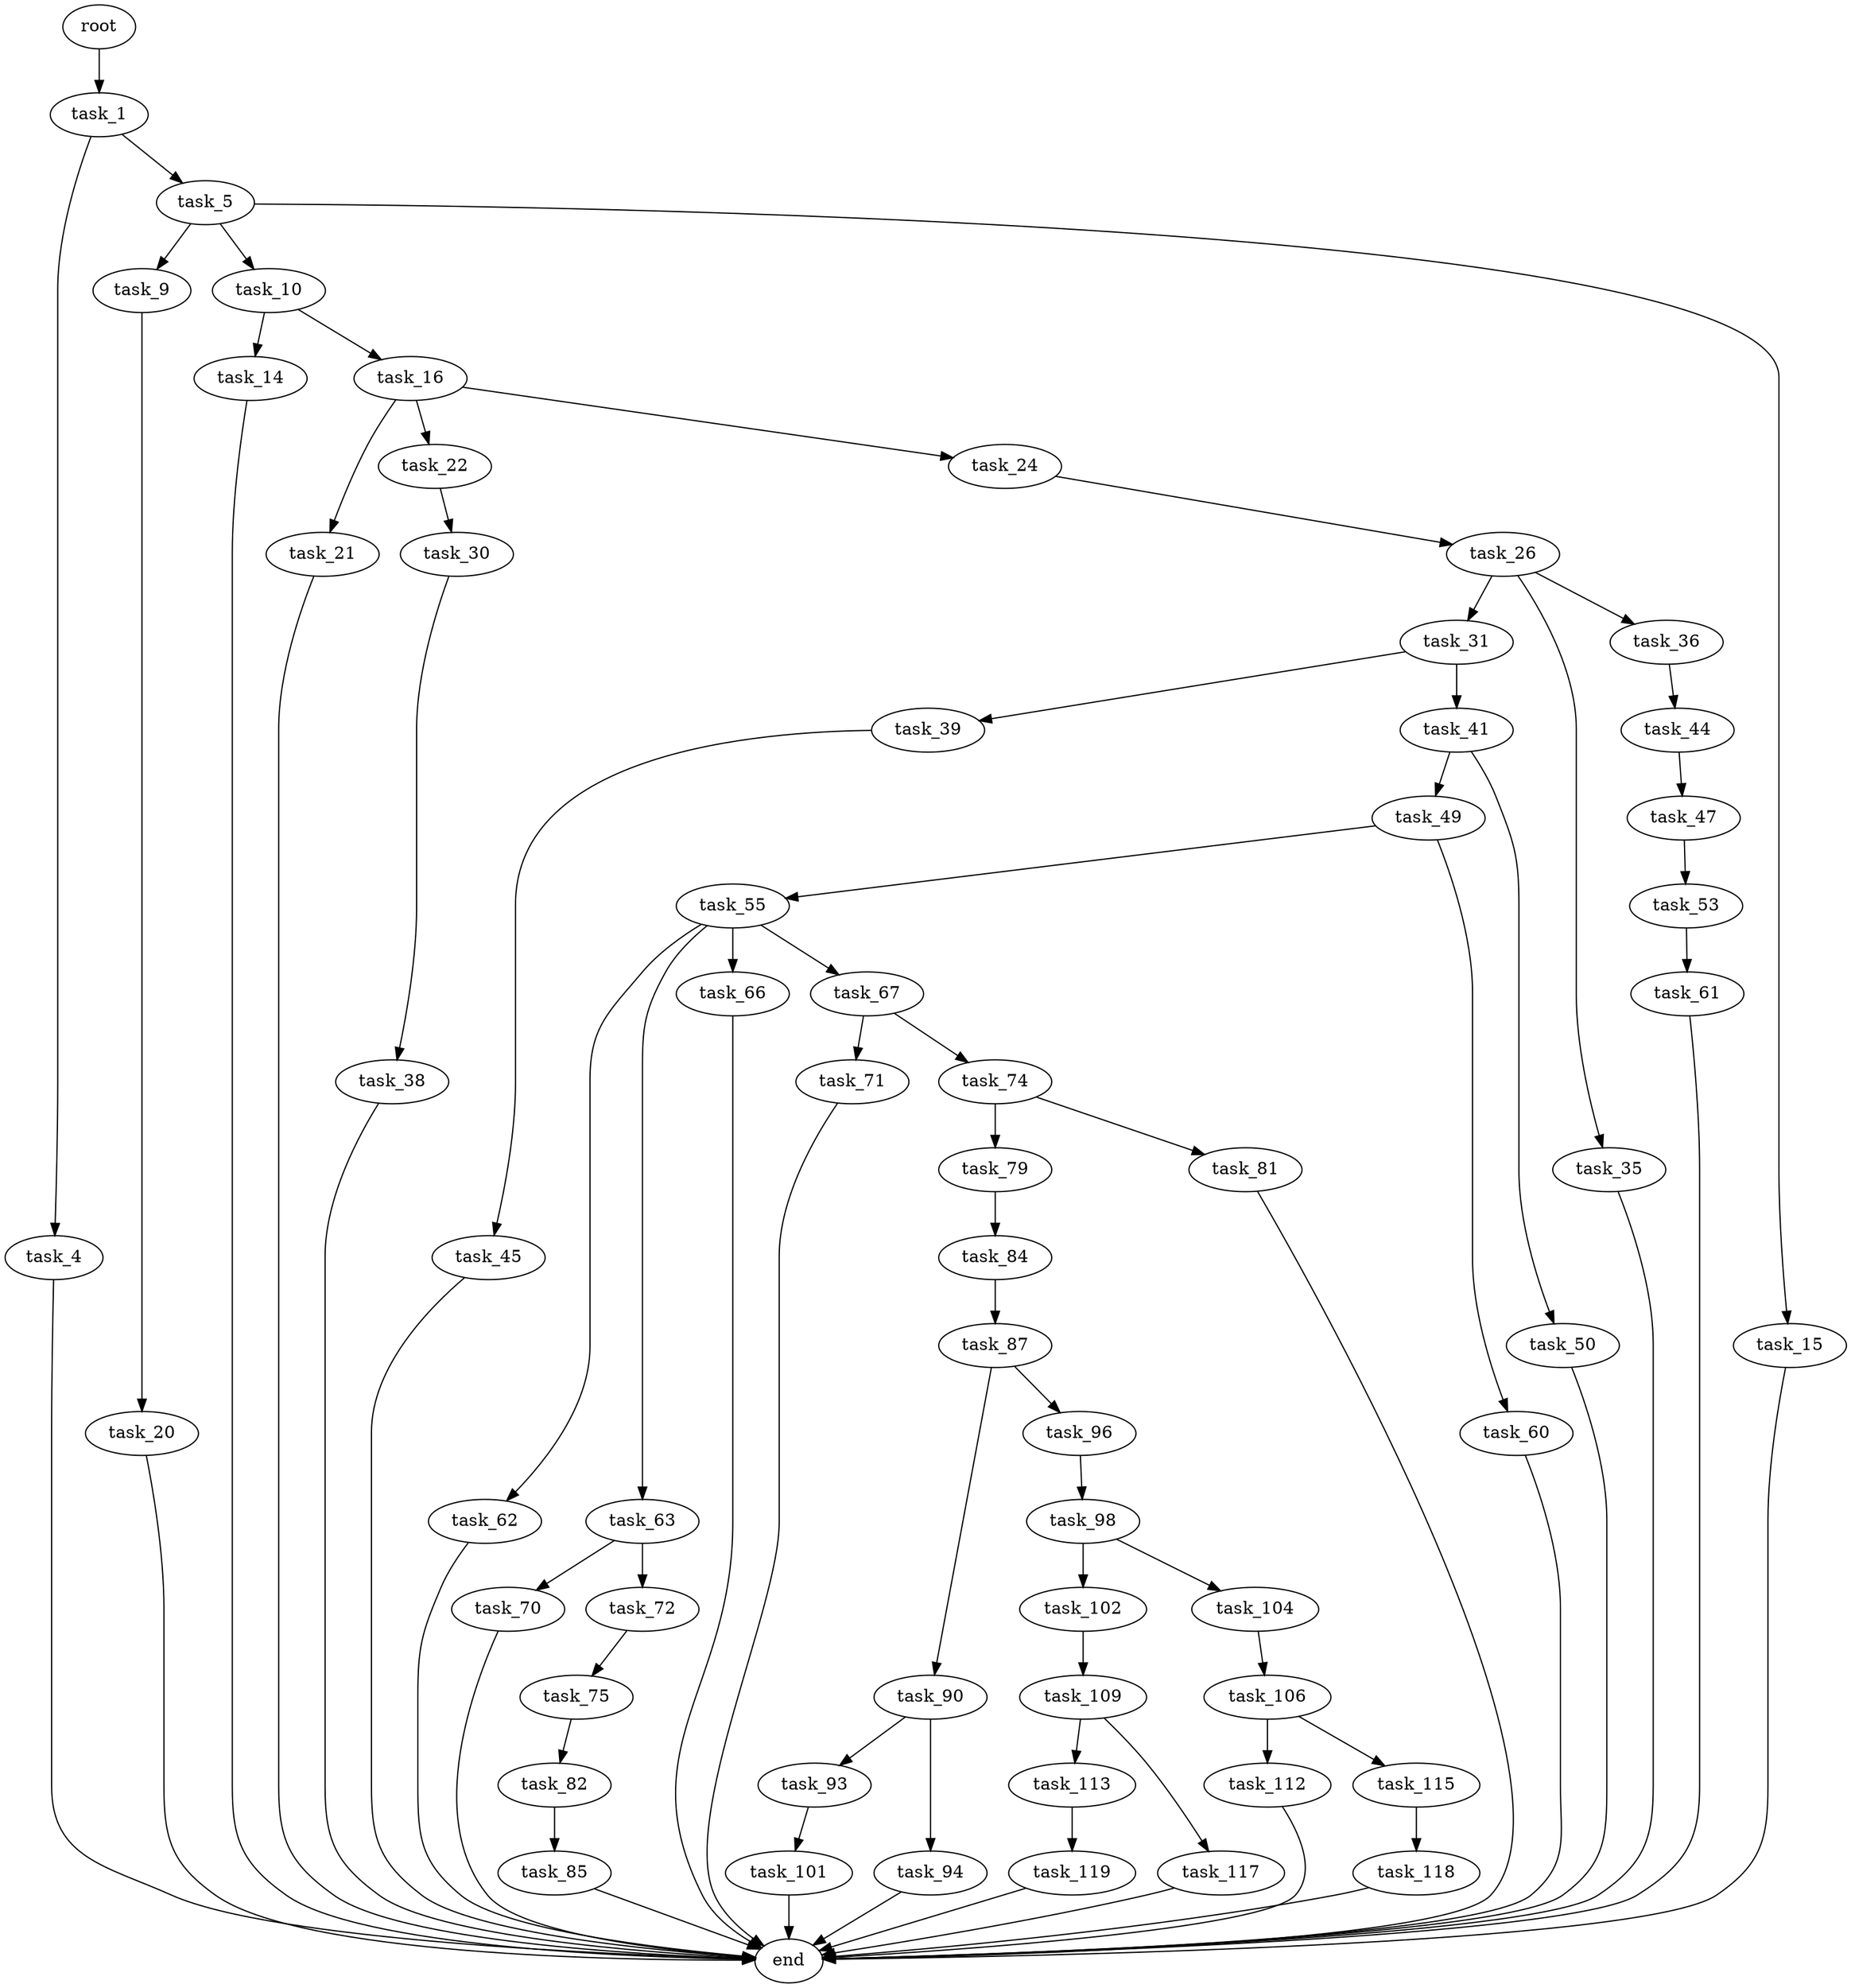 digraph G {
  root [size="0.000000"];
  task_1 [size="161526378072.000000"];
  task_4 [size="68719476736.000000"];
  task_5 [size="8589934592.000000"];
  end [size="0.000000"];
  task_9 [size="28991029248.000000"];
  task_10 [size="50274695834.000000"];
  task_15 [size="28991029248.000000"];
  task_20 [size="440983495895.000000"];
  task_14 [size="19675044227.000000"];
  task_16 [size="39807394556.000000"];
  task_21 [size="231928233984.000000"];
  task_22 [size="134217728000.000000"];
  task_24 [size="191761145084.000000"];
  task_30 [size="757649418084.000000"];
  task_26 [size="134217728000.000000"];
  task_31 [size="41426135482.000000"];
  task_35 [size="4330902686.000000"];
  task_36 [size="710210816.000000"];
  task_38 [size="20626142038.000000"];
  task_39 [size="2105641768.000000"];
  task_41 [size="4300667783.000000"];
  task_44 [size="698867598929.000000"];
  task_45 [size="292902775757.000000"];
  task_49 [size="134217728000.000000"];
  task_50 [size="231928233984.000000"];
  task_47 [size="7694816388.000000"];
  task_53 [size="28991029248.000000"];
  task_55 [size="51141652992.000000"];
  task_60 [size="28991029248.000000"];
  task_61 [size="35534630755.000000"];
  task_62 [size="10054199468.000000"];
  task_63 [size="11779304856.000000"];
  task_66 [size="3602789309.000000"];
  task_67 [size="252544991229.000000"];
  task_70 [size="28991029248.000000"];
  task_72 [size="5159313093.000000"];
  task_71 [size="12810870102.000000"];
  task_74 [size="29500864250.000000"];
  task_75 [size="68719476736.000000"];
  task_79 [size="991399016562.000000"];
  task_81 [size="589913870832.000000"];
  task_82 [size="20873509304.000000"];
  task_84 [size="2720671647.000000"];
  task_85 [size="368293445632.000000"];
  task_87 [size="1427886987707.000000"];
  task_90 [size="1456626645.000000"];
  task_96 [size="1073741824000.000000"];
  task_93 [size="43140794375.000000"];
  task_94 [size="1118330461581.000000"];
  task_101 [size="4336738023.000000"];
  task_98 [size="8589934592.000000"];
  task_102 [size="54379053069.000000"];
  task_104 [size="12795012662.000000"];
  task_109 [size="776553660503.000000"];
  task_106 [size="121232168850.000000"];
  task_112 [size="22557133206.000000"];
  task_115 [size="3923531804.000000"];
  task_113 [size="30809362705.000000"];
  task_117 [size="10996805756.000000"];
  task_119 [size="70136626133.000000"];
  task_118 [size="19764023004.000000"];

  root -> task_1 [size="1.000000"];
  task_1 -> task_4 [size="134217728.000000"];
  task_1 -> task_5 [size="134217728.000000"];
  task_4 -> end [size="1.000000"];
  task_5 -> task_9 [size="33554432.000000"];
  task_5 -> task_10 [size="33554432.000000"];
  task_5 -> task_15 [size="33554432.000000"];
  task_9 -> task_20 [size="75497472.000000"];
  task_10 -> task_14 [size="75497472.000000"];
  task_10 -> task_16 [size="75497472.000000"];
  task_15 -> end [size="1.000000"];
  task_20 -> end [size="1.000000"];
  task_14 -> end [size="1.000000"];
  task_16 -> task_21 [size="33554432.000000"];
  task_16 -> task_22 [size="33554432.000000"];
  task_16 -> task_24 [size="33554432.000000"];
  task_21 -> end [size="1.000000"];
  task_22 -> task_30 [size="209715200.000000"];
  task_24 -> task_26 [size="411041792.000000"];
  task_30 -> task_38 [size="536870912.000000"];
  task_26 -> task_31 [size="209715200.000000"];
  task_26 -> task_35 [size="209715200.000000"];
  task_26 -> task_36 [size="209715200.000000"];
  task_31 -> task_39 [size="209715200.000000"];
  task_31 -> task_41 [size="209715200.000000"];
  task_35 -> end [size="1.000000"];
  task_36 -> task_44 [size="33554432.000000"];
  task_38 -> end [size="1.000000"];
  task_39 -> task_45 [size="33554432.000000"];
  task_41 -> task_49 [size="75497472.000000"];
  task_41 -> task_50 [size="75497472.000000"];
  task_44 -> task_47 [size="679477248.000000"];
  task_45 -> end [size="1.000000"];
  task_49 -> task_55 [size="209715200.000000"];
  task_49 -> task_60 [size="209715200.000000"];
  task_50 -> end [size="1.000000"];
  task_47 -> task_53 [size="301989888.000000"];
  task_53 -> task_61 [size="75497472.000000"];
  task_55 -> task_62 [size="134217728.000000"];
  task_55 -> task_63 [size="134217728.000000"];
  task_55 -> task_66 [size="134217728.000000"];
  task_55 -> task_67 [size="134217728.000000"];
  task_60 -> end [size="1.000000"];
  task_61 -> end [size="1.000000"];
  task_62 -> end [size="1.000000"];
  task_63 -> task_70 [size="411041792.000000"];
  task_63 -> task_72 [size="411041792.000000"];
  task_66 -> end [size="1.000000"];
  task_67 -> task_71 [size="209715200.000000"];
  task_67 -> task_74 [size="209715200.000000"];
  task_70 -> end [size="1.000000"];
  task_72 -> task_75 [size="209715200.000000"];
  task_71 -> end [size="1.000000"];
  task_74 -> task_79 [size="536870912.000000"];
  task_74 -> task_81 [size="536870912.000000"];
  task_75 -> task_82 [size="134217728.000000"];
  task_79 -> task_84 [size="838860800.000000"];
  task_81 -> end [size="1.000000"];
  task_82 -> task_85 [size="536870912.000000"];
  task_84 -> task_87 [size="134217728.000000"];
  task_85 -> end [size="1.000000"];
  task_87 -> task_90 [size="838860800.000000"];
  task_87 -> task_96 [size="838860800.000000"];
  task_90 -> task_93 [size="33554432.000000"];
  task_90 -> task_94 [size="33554432.000000"];
  task_96 -> task_98 [size="838860800.000000"];
  task_93 -> task_101 [size="33554432.000000"];
  task_94 -> end [size="1.000000"];
  task_101 -> end [size="1.000000"];
  task_98 -> task_102 [size="33554432.000000"];
  task_98 -> task_104 [size="33554432.000000"];
  task_102 -> task_109 [size="75497472.000000"];
  task_104 -> task_106 [size="209715200.000000"];
  task_109 -> task_113 [size="838860800.000000"];
  task_109 -> task_117 [size="838860800.000000"];
  task_106 -> task_112 [size="209715200.000000"];
  task_106 -> task_115 [size="209715200.000000"];
  task_112 -> end [size="1.000000"];
  task_115 -> task_118 [size="75497472.000000"];
  task_113 -> task_119 [size="33554432.000000"];
  task_117 -> end [size="1.000000"];
  task_119 -> end [size="1.000000"];
  task_118 -> end [size="1.000000"];
}
